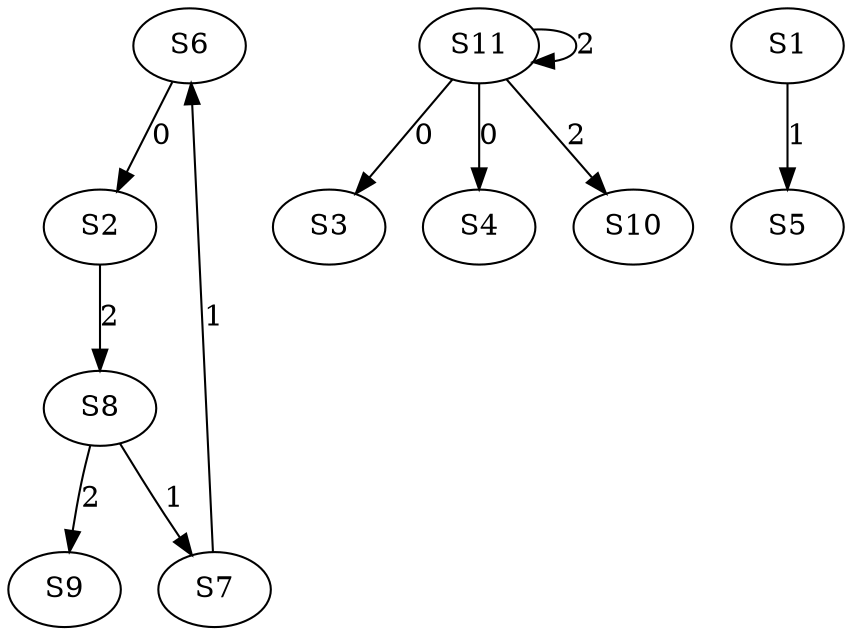 strict digraph {
	S6 -> S2 [ label = 0 ];
	S11 -> S3 [ label = 0 ];
	S11 -> S4 [ label = 0 ];
	S1 -> S5 [ label = 1 ];
	S7 -> S6 [ label = 1 ];
	S8 -> S7 [ label = 1 ];
	S2 -> S8 [ label = 2 ];
	S8 -> S9 [ label = 2 ];
	S11 -> S10 [ label = 2 ];
	S11 -> S11 [ label = 2 ];
}